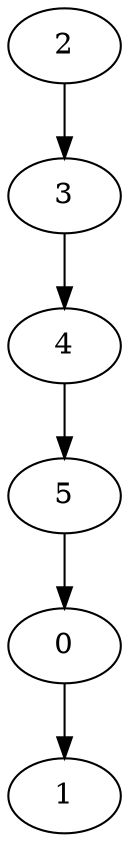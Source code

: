 digraph ProductionLineSystem {
  0 [intval="rawMaterials=2,workerQueue=1,machineQueue=0,finishedProducts=0", labels="", vloc="<Idle,Ready,Waiting>", zone="(1<=workerTime<=10 && 1<=machineTime<=10 && 1<=qcTime<=10 && workerTime==machineTime && workerTime==qcTime && machineTime==qcTime)"]
  1 [intval="rawMaterials=2,workerQueue=1,machineQueue=0,finishedProducts=0", labels="", vloc="<Idle,Ready,Waiting>", zone="(1<=workerTime && 1<=machineTime && 1<=qcTime && workerTime==machineTime && workerTime==qcTime && machineTime==qcTime)"]
  2 [initial="true", intval="rawMaterials=3,workerQueue=0,machineQueue=0,finishedProducts=0", labels="", vloc="<Idle,Ready,Waiting>", zone="(workerTime==0 && machineTime==0 && qcTime==0 && workerTime==machineTime && workerTime==qcTime && machineTime==qcTime)"]
  3 [intval="rawMaterials=3,workerQueue=0,machineQueue=0,finishedProducts=0", labels="", vloc="<Idle,Ready,Waiting>", zone="(0<=workerTime && 0<=machineTime && 0<=qcTime && workerTime==machineTime && workerTime==qcTime && machineTime==qcTime)"]
  4 [intval="rawMaterials=2,workerQueue=0,machineQueue=0,finishedProducts=0", labels="", vloc="<Preparing,Ready,Waiting>", zone="(0<=workerTime<=5 && 0<=machineTime<=5 && 0<=qcTime<=5 && workerTime==machineTime && workerTime==qcTime && machineTime==qcTime)"]
  5 [intval="rawMaterials=2,workerQueue=1,machineQueue=0,finishedProducts=0", labels="", vloc="<Waiting,Ready,Waiting>", zone="(1<=workerTime<=5 && 1<=machineTime<=5 && 1<=qcTime<=5 && workerTime==machineTime && workerTime==qcTime && machineTime==qcTime)"]
  0 -> 1 [vedge="<machine@restockMaterial>"]
  2 -> 3 [vedge="<machine@restockMaterial>"]
  3 -> 4 [vedge="<worker@startWork>"]
  4 -> 5 [vedge="<worker@finishPrep>"]
  5 -> 0 [vedge="<worker@machineProcess>"]
}
